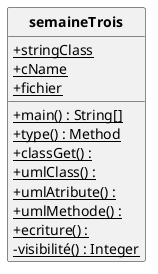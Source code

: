@startuml

'UML GENER PAR CODE :)

skinparam style strictuml
skinparam classAttributeIconSize 0
skinparam classFontStyle Bold
hide empty members

class semaineTrois{
+{static}stringClass
+{static}cName
+{static}fichier
+{static}main() : String[] 
+{static}type() : Method 
+{static}classGet() : 
+{static}umlClass() : 
+{static}umlAtribute() : 
+{static}umlMethode() : 
+{static}ecriture() : 
-{static}visibilité() : Integer 

}
@enduml